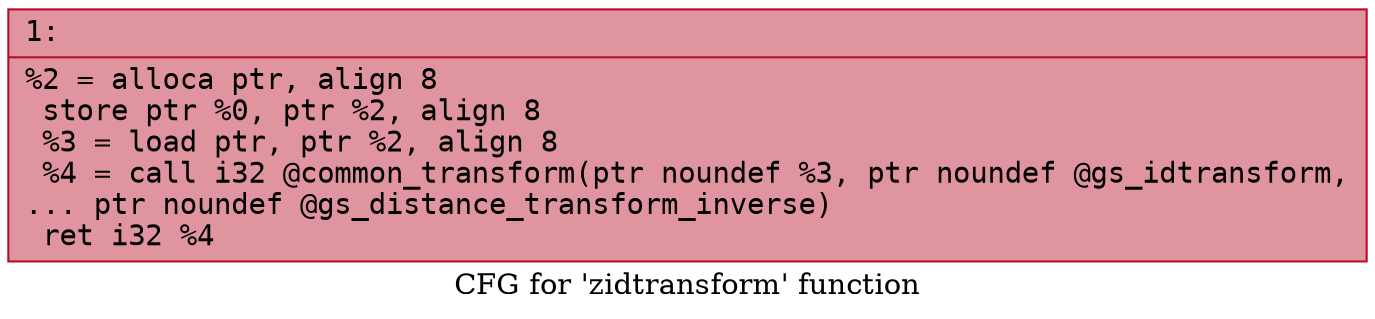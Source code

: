 digraph "CFG for 'zidtransform' function" {
	label="CFG for 'zidtransform' function";

	Node0x600001bd27b0 [shape=record,color="#b70d28ff", style=filled, fillcolor="#b70d2870" fontname="Courier",label="{1:\l|  %2 = alloca ptr, align 8\l  store ptr %0, ptr %2, align 8\l  %3 = load ptr, ptr %2, align 8\l  %4 = call i32 @common_transform(ptr noundef %3, ptr noundef @gs_idtransform,\l... ptr noundef @gs_distance_transform_inverse)\l  ret i32 %4\l}"];
}
